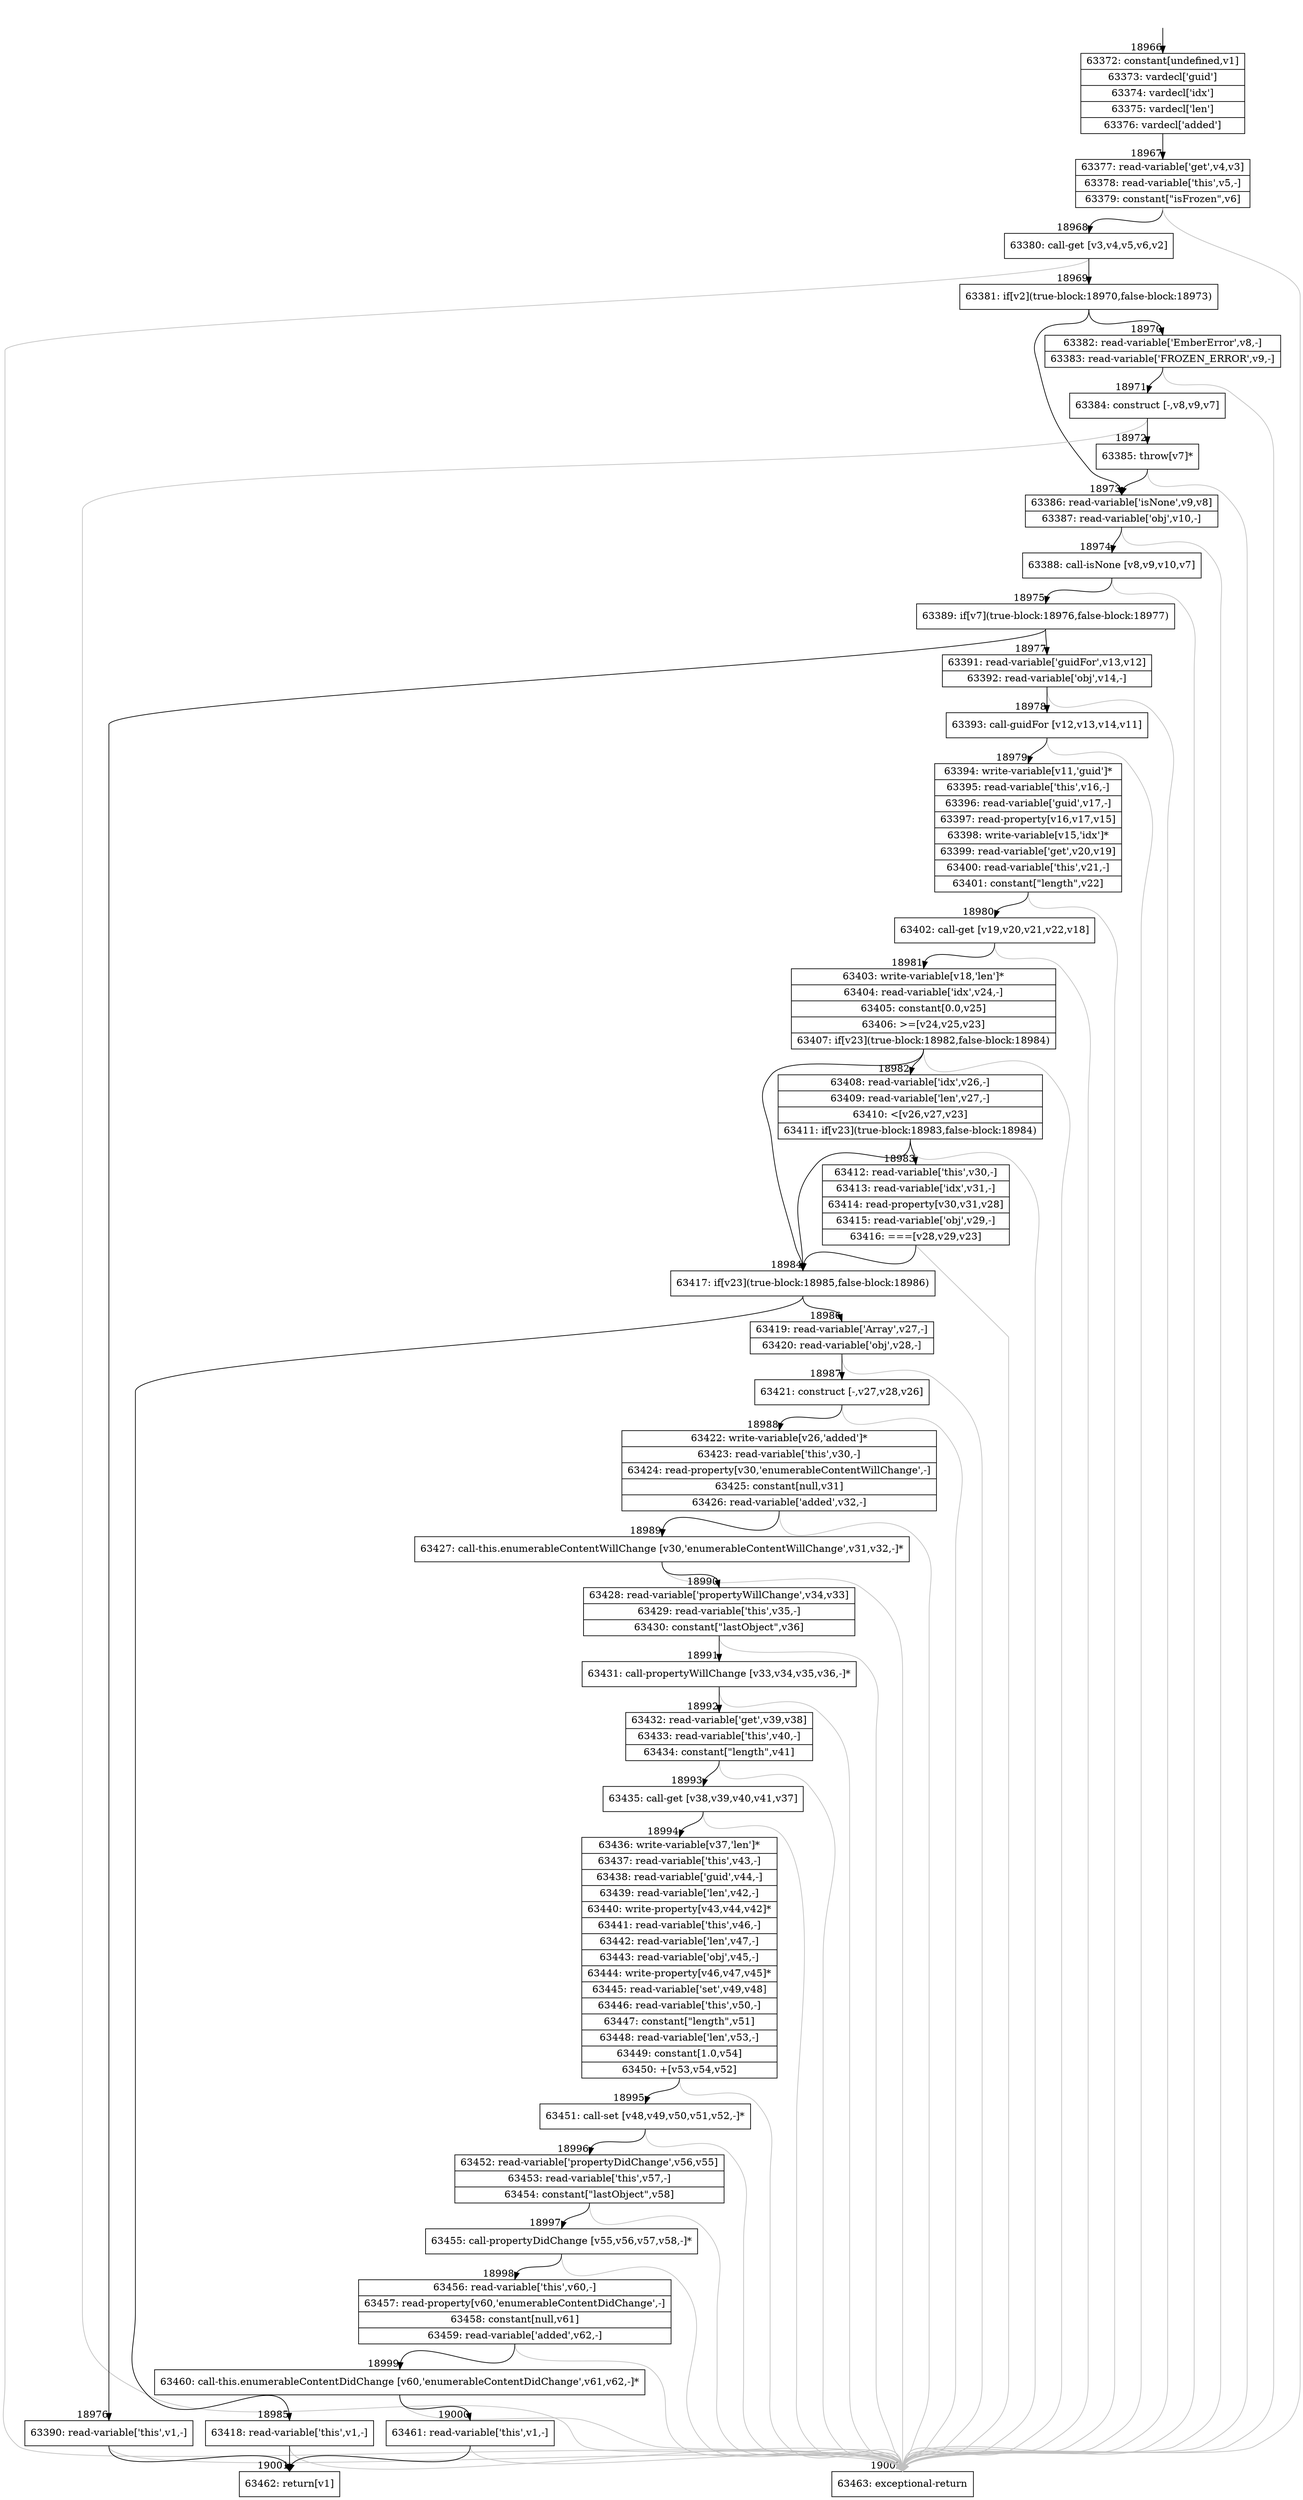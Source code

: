 digraph {
rankdir="TD"
BB_entry1636[shape=none,label=""];
BB_entry1636 -> BB18966 [tailport=s, headport=n, headlabel="    18966"]
BB18966 [shape=record label="{63372: constant[undefined,v1]|63373: vardecl['guid']|63374: vardecl['idx']|63375: vardecl['len']|63376: vardecl['added']}" ] 
BB18966 -> BB18967 [tailport=s, headport=n, headlabel="      18967"]
BB18967 [shape=record label="{63377: read-variable['get',v4,v3]|63378: read-variable['this',v5,-]|63379: constant[\"isFrozen\",v6]}" ] 
BB18967 -> BB18968 [tailport=s, headport=n, headlabel="      18968"]
BB18967 -> BB19002 [tailport=s, headport=n, color=gray, headlabel="      19002"]
BB18968 [shape=record label="{63380: call-get [v3,v4,v5,v6,v2]}" ] 
BB18968 -> BB18969 [tailport=s, headport=n, headlabel="      18969"]
BB18968 -> BB19002 [tailport=s, headport=n, color=gray]
BB18969 [shape=record label="{63381: if[v2](true-block:18970,false-block:18973)}" ] 
BB18969 -> BB18970 [tailport=s, headport=n, headlabel="      18970"]
BB18969 -> BB18973 [tailport=s, headport=n, headlabel="      18973"]
BB18970 [shape=record label="{63382: read-variable['EmberError',v8,-]|63383: read-variable['FROZEN_ERROR',v9,-]}" ] 
BB18970 -> BB18971 [tailport=s, headport=n, headlabel="      18971"]
BB18970 -> BB19002 [tailport=s, headport=n, color=gray]
BB18971 [shape=record label="{63384: construct [-,v8,v9,v7]}" ] 
BB18971 -> BB18972 [tailport=s, headport=n, headlabel="      18972"]
BB18971 -> BB19002 [tailport=s, headport=n, color=gray]
BB18972 [shape=record label="{63385: throw[v7]*}" ] 
BB18972 -> BB18973 [tailport=s, headport=n]
BB18972 -> BB19002 [tailport=s, headport=n, color=gray]
BB18973 [shape=record label="{63386: read-variable['isNone',v9,v8]|63387: read-variable['obj',v10,-]}" ] 
BB18973 -> BB18974 [tailport=s, headport=n, headlabel="      18974"]
BB18973 -> BB19002 [tailport=s, headport=n, color=gray]
BB18974 [shape=record label="{63388: call-isNone [v8,v9,v10,v7]}" ] 
BB18974 -> BB18975 [tailport=s, headport=n, headlabel="      18975"]
BB18974 -> BB19002 [tailport=s, headport=n, color=gray]
BB18975 [shape=record label="{63389: if[v7](true-block:18976,false-block:18977)}" ] 
BB18975 -> BB18976 [tailport=s, headport=n, headlabel="      18976"]
BB18975 -> BB18977 [tailport=s, headport=n, headlabel="      18977"]
BB18976 [shape=record label="{63390: read-variable['this',v1,-]}" ] 
BB18976 -> BB19001 [tailport=s, headport=n, headlabel="      19001"]
BB18976 -> BB19002 [tailport=s, headport=n, color=gray]
BB18977 [shape=record label="{63391: read-variable['guidFor',v13,v12]|63392: read-variable['obj',v14,-]}" ] 
BB18977 -> BB18978 [tailport=s, headport=n, headlabel="      18978"]
BB18977 -> BB19002 [tailport=s, headport=n, color=gray]
BB18978 [shape=record label="{63393: call-guidFor [v12,v13,v14,v11]}" ] 
BB18978 -> BB18979 [tailport=s, headport=n, headlabel="      18979"]
BB18978 -> BB19002 [tailport=s, headport=n, color=gray]
BB18979 [shape=record label="{63394: write-variable[v11,'guid']*|63395: read-variable['this',v16,-]|63396: read-variable['guid',v17,-]|63397: read-property[v16,v17,v15]|63398: write-variable[v15,'idx']*|63399: read-variable['get',v20,v19]|63400: read-variable['this',v21,-]|63401: constant[\"length\",v22]}" ] 
BB18979 -> BB18980 [tailport=s, headport=n, headlabel="      18980"]
BB18979 -> BB19002 [tailport=s, headport=n, color=gray]
BB18980 [shape=record label="{63402: call-get [v19,v20,v21,v22,v18]}" ] 
BB18980 -> BB18981 [tailport=s, headport=n, headlabel="      18981"]
BB18980 -> BB19002 [tailport=s, headport=n, color=gray]
BB18981 [shape=record label="{63403: write-variable[v18,'len']*|63404: read-variable['idx',v24,-]|63405: constant[0.0,v25]|63406: \>=[v24,v25,v23]|63407: if[v23](true-block:18982,false-block:18984)}" ] 
BB18981 -> BB18984 [tailport=s, headport=n, headlabel="      18984"]
BB18981 -> BB18982 [tailport=s, headport=n, headlabel="      18982"]
BB18981 -> BB19002 [tailport=s, headport=n, color=gray]
BB18982 [shape=record label="{63408: read-variable['idx',v26,-]|63409: read-variable['len',v27,-]|63410: \<[v26,v27,v23]|63411: if[v23](true-block:18983,false-block:18984)}" ] 
BB18982 -> BB18984 [tailport=s, headport=n]
BB18982 -> BB18983 [tailport=s, headport=n, headlabel="      18983"]
BB18982 -> BB19002 [tailport=s, headport=n, color=gray]
BB18983 [shape=record label="{63412: read-variable['this',v30,-]|63413: read-variable['idx',v31,-]|63414: read-property[v30,v31,v28]|63415: read-variable['obj',v29,-]|63416: ===[v28,v29,v23]}" ] 
BB18983 -> BB18984 [tailport=s, headport=n]
BB18983 -> BB19002 [tailport=s, headport=n, color=gray]
BB18984 [shape=record label="{63417: if[v23](true-block:18985,false-block:18986)}" ] 
BB18984 -> BB18985 [tailport=s, headport=n, headlabel="      18985"]
BB18984 -> BB18986 [tailport=s, headport=n, headlabel="      18986"]
BB18985 [shape=record label="{63418: read-variable['this',v1,-]}" ] 
BB18985 -> BB19001 [tailport=s, headport=n]
BB18985 -> BB19002 [tailport=s, headport=n, color=gray]
BB18986 [shape=record label="{63419: read-variable['Array',v27,-]|63420: read-variable['obj',v28,-]}" ] 
BB18986 -> BB18987 [tailport=s, headport=n, headlabel="      18987"]
BB18986 -> BB19002 [tailport=s, headport=n, color=gray]
BB18987 [shape=record label="{63421: construct [-,v27,v28,v26]}" ] 
BB18987 -> BB18988 [tailport=s, headport=n, headlabel="      18988"]
BB18987 -> BB19002 [tailport=s, headport=n, color=gray]
BB18988 [shape=record label="{63422: write-variable[v26,'added']*|63423: read-variable['this',v30,-]|63424: read-property[v30,'enumerableContentWillChange',-]|63425: constant[null,v31]|63426: read-variable['added',v32,-]}" ] 
BB18988 -> BB18989 [tailport=s, headport=n, headlabel="      18989"]
BB18988 -> BB19002 [tailport=s, headport=n, color=gray]
BB18989 [shape=record label="{63427: call-this.enumerableContentWillChange [v30,'enumerableContentWillChange',v31,v32,-]*}" ] 
BB18989 -> BB18990 [tailport=s, headport=n, headlabel="      18990"]
BB18989 -> BB19002 [tailport=s, headport=n, color=gray]
BB18990 [shape=record label="{63428: read-variable['propertyWillChange',v34,v33]|63429: read-variable['this',v35,-]|63430: constant[\"lastObject\",v36]}" ] 
BB18990 -> BB18991 [tailport=s, headport=n, headlabel="      18991"]
BB18990 -> BB19002 [tailport=s, headport=n, color=gray]
BB18991 [shape=record label="{63431: call-propertyWillChange [v33,v34,v35,v36,-]*}" ] 
BB18991 -> BB18992 [tailport=s, headport=n, headlabel="      18992"]
BB18991 -> BB19002 [tailport=s, headport=n, color=gray]
BB18992 [shape=record label="{63432: read-variable['get',v39,v38]|63433: read-variable['this',v40,-]|63434: constant[\"length\",v41]}" ] 
BB18992 -> BB18993 [tailport=s, headport=n, headlabel="      18993"]
BB18992 -> BB19002 [tailport=s, headport=n, color=gray]
BB18993 [shape=record label="{63435: call-get [v38,v39,v40,v41,v37]}" ] 
BB18993 -> BB18994 [tailport=s, headport=n, headlabel="      18994"]
BB18993 -> BB19002 [tailport=s, headport=n, color=gray]
BB18994 [shape=record label="{63436: write-variable[v37,'len']*|63437: read-variable['this',v43,-]|63438: read-variable['guid',v44,-]|63439: read-variable['len',v42,-]|63440: write-property[v43,v44,v42]*|63441: read-variable['this',v46,-]|63442: read-variable['len',v47,-]|63443: read-variable['obj',v45,-]|63444: write-property[v46,v47,v45]*|63445: read-variable['set',v49,v48]|63446: read-variable['this',v50,-]|63447: constant[\"length\",v51]|63448: read-variable['len',v53,-]|63449: constant[1.0,v54]|63450: +[v53,v54,v52]}" ] 
BB18994 -> BB18995 [tailport=s, headport=n, headlabel="      18995"]
BB18994 -> BB19002 [tailport=s, headport=n, color=gray]
BB18995 [shape=record label="{63451: call-set [v48,v49,v50,v51,v52,-]*}" ] 
BB18995 -> BB18996 [tailport=s, headport=n, headlabel="      18996"]
BB18995 -> BB19002 [tailport=s, headport=n, color=gray]
BB18996 [shape=record label="{63452: read-variable['propertyDidChange',v56,v55]|63453: read-variable['this',v57,-]|63454: constant[\"lastObject\",v58]}" ] 
BB18996 -> BB18997 [tailport=s, headport=n, headlabel="      18997"]
BB18996 -> BB19002 [tailport=s, headport=n, color=gray]
BB18997 [shape=record label="{63455: call-propertyDidChange [v55,v56,v57,v58,-]*}" ] 
BB18997 -> BB18998 [tailport=s, headport=n, headlabel="      18998"]
BB18997 -> BB19002 [tailport=s, headport=n, color=gray]
BB18998 [shape=record label="{63456: read-variable['this',v60,-]|63457: read-property[v60,'enumerableContentDidChange',-]|63458: constant[null,v61]|63459: read-variable['added',v62,-]}" ] 
BB18998 -> BB18999 [tailport=s, headport=n, headlabel="      18999"]
BB18998 -> BB19002 [tailport=s, headport=n, color=gray]
BB18999 [shape=record label="{63460: call-this.enumerableContentDidChange [v60,'enumerableContentDidChange',v61,v62,-]*}" ] 
BB18999 -> BB19000 [tailport=s, headport=n, headlabel="      19000"]
BB18999 -> BB19002 [tailport=s, headport=n, color=gray]
BB19000 [shape=record label="{63461: read-variable['this',v1,-]}" ] 
BB19000 -> BB19001 [tailport=s, headport=n]
BB19000 -> BB19002 [tailport=s, headport=n, color=gray]
BB19001 [shape=record label="{63462: return[v1]}" ] 
BB19002 [shape=record label="{63463: exceptional-return}" ] 
//#$~ 35752
}
